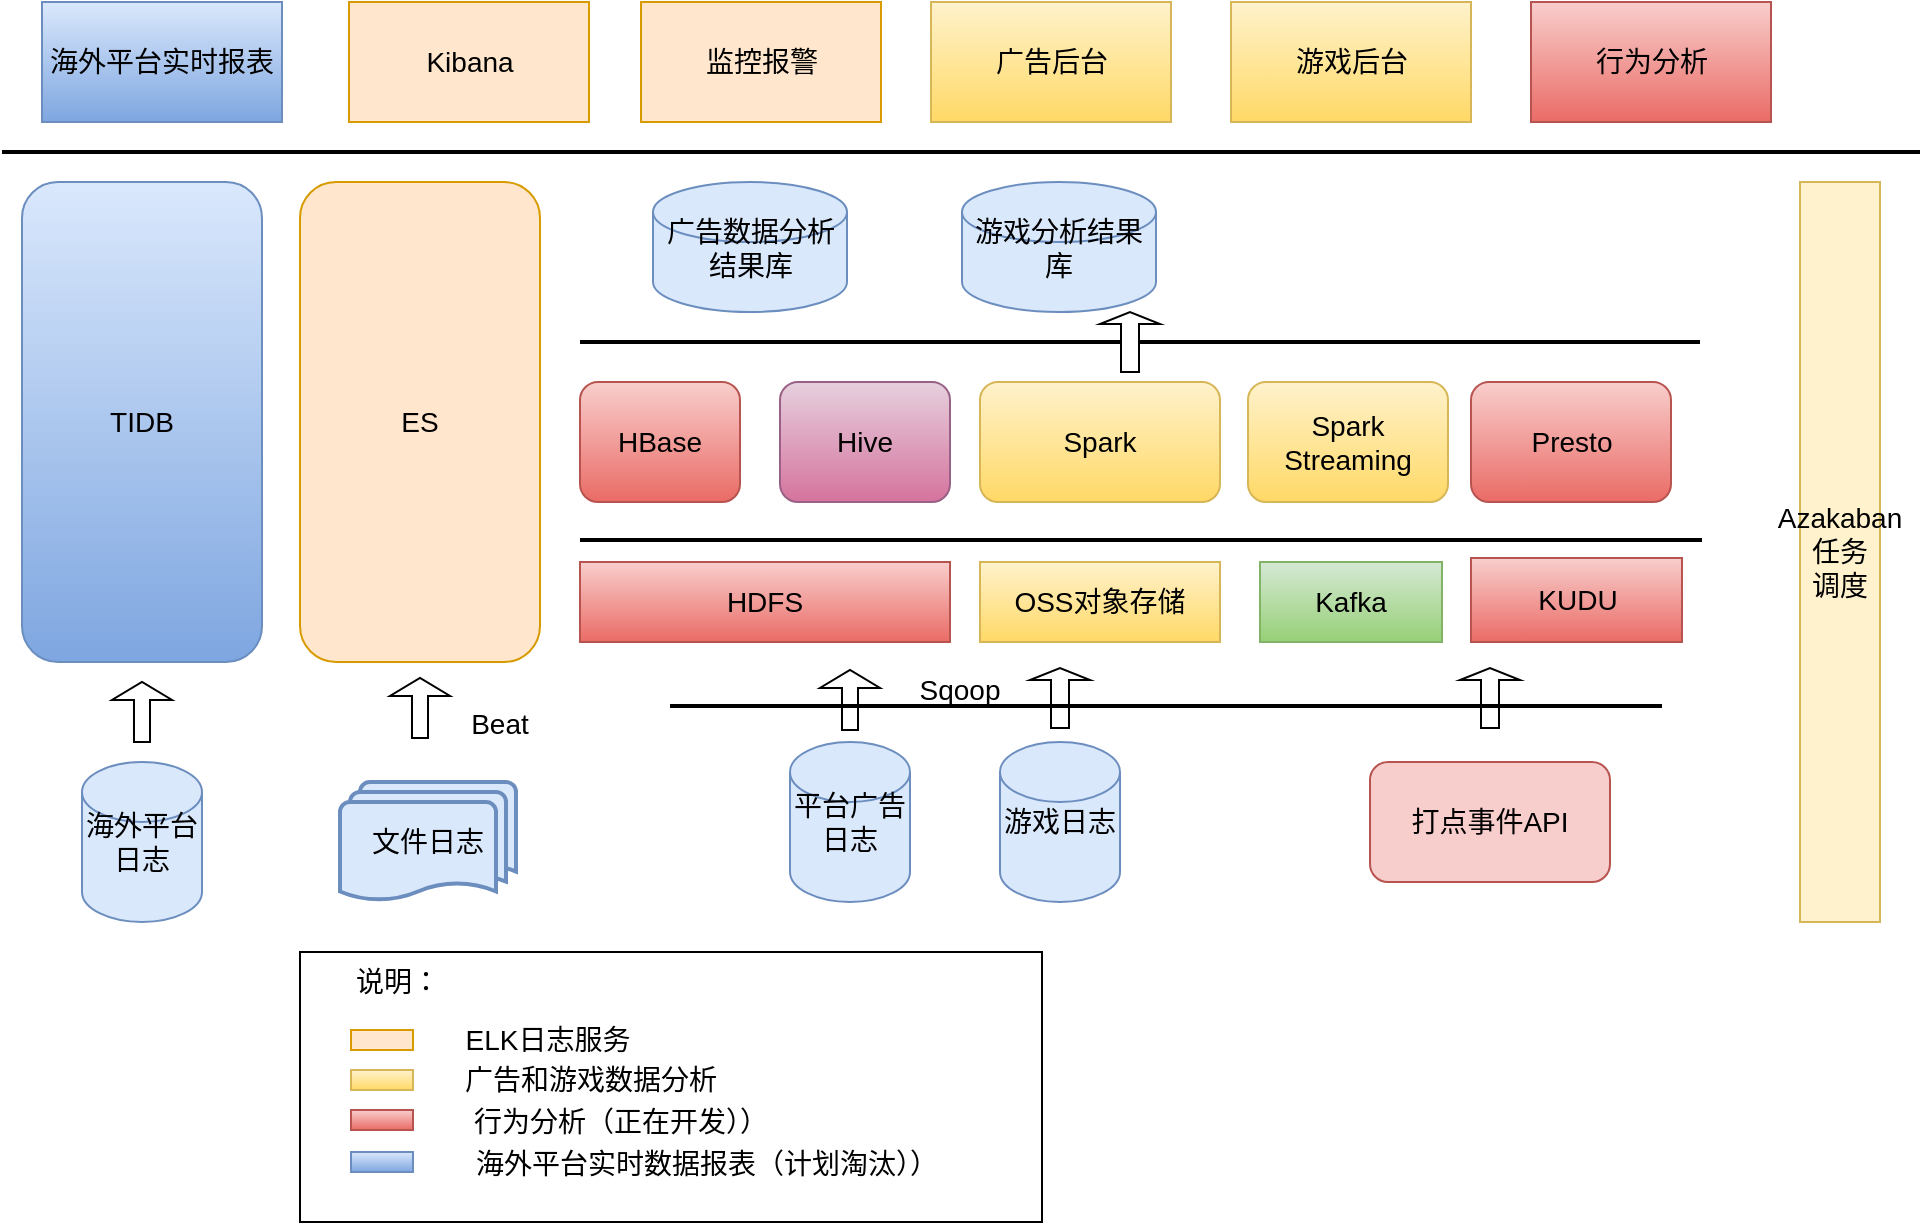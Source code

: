 <mxfile version="13.5.5" type="github">
  <diagram id="SUA77PbycbYVvd3b78xJ" name="第 1 页">
    <mxGraphModel dx="2249" dy="802" grid="1" gridSize="10" guides="1" tooltips="1" connect="1" arrows="1" fold="1" page="1" pageScale="1" pageWidth="827" pageHeight="1169" math="0" shadow="0">
      <root>
        <mxCell id="0" />
        <mxCell id="1" parent="0" />
        <mxCell id="_BwWZOYq04hog9lbWKIB-58" value="" style="rounded=0;whiteSpace=wrap;html=1;fontSize=14;" vertex="1" parent="1">
          <mxGeometry x="9" y="585" width="371" height="135" as="geometry" />
        </mxCell>
        <mxCell id="_BwWZOYq04hog9lbWKIB-2" value="HDFS" style="rounded=0;whiteSpace=wrap;html=1;fontSize=14;gradientColor=#ea6b66;fillColor=#f8cecc;strokeColor=#b85450;" vertex="1" parent="1">
          <mxGeometry x="149" y="390" width="185" height="40" as="geometry" />
        </mxCell>
        <mxCell id="_BwWZOYq04hog9lbWKIB-3" value="Hive" style="rounded=1;whiteSpace=wrap;html=1;fontSize=14;gradientColor=#d5739d;fillColor=#e6d0de;strokeColor=#996185;" vertex="1" parent="1">
          <mxGeometry x="249" y="300" width="85" height="60" as="geometry" />
        </mxCell>
        <mxCell id="_BwWZOYq04hog9lbWKIB-5" value="Kafka" style="rounded=0;whiteSpace=wrap;html=1;fontSize=14;fillColor=#d5e8d4;strokeColor=#82b366;gradientColor=#97d077;" vertex="1" parent="1">
          <mxGeometry x="489" y="390" width="91" height="40" as="geometry" />
        </mxCell>
        <mxCell id="_BwWZOYq04hog9lbWKIB-8" value="Spark Streaming" style="rounded=1;whiteSpace=wrap;html=1;fontSize=14;gradientColor=#ffd966;fillColor=#fff2cc;strokeColor=#d6b656;" vertex="1" parent="1">
          <mxGeometry x="483" y="300" width="100" height="60" as="geometry" />
        </mxCell>
        <mxCell id="_BwWZOYq04hog9lbWKIB-9" value="平台广告日志" style="shape=cylinder2;whiteSpace=wrap;html=1;boundedLbl=1;backgroundOutline=1;size=15;fontSize=14;fillColor=#dae8fc;strokeColor=#6c8ebf;" vertex="1" parent="1">
          <mxGeometry x="254" y="480" width="60" height="80" as="geometry" />
        </mxCell>
        <mxCell id="_BwWZOYq04hog9lbWKIB-10" value="游戏日志" style="shape=cylinder2;whiteSpace=wrap;html=1;boundedLbl=1;backgroundOutline=1;size=15;fontSize=14;fillColor=#dae8fc;strokeColor=#6c8ebf;" vertex="1" parent="1">
          <mxGeometry x="359" y="480" width="60" height="80" as="geometry" />
        </mxCell>
        <mxCell id="_BwWZOYq04hog9lbWKIB-12" value="" style="shape=singleArrow;direction=north;whiteSpace=wrap;html=1;arrowWidth=0.267;arrowSize=0.3;fontSize=14;" vertex="1" parent="1">
          <mxGeometry x="269" y="444" width="30" height="30" as="geometry" />
        </mxCell>
        <mxCell id="_BwWZOYq04hog9lbWKIB-13" value="" style="shape=singleArrow;direction=north;whiteSpace=wrap;html=1;fontSize=14;" vertex="1" parent="1">
          <mxGeometry x="374" y="443" width="30" height="30" as="geometry" />
        </mxCell>
        <mxCell id="_BwWZOYq04hog9lbWKIB-14" value="Sqoop" style="text;html=1;strokeColor=none;fillColor=none;align=center;verticalAlign=middle;whiteSpace=wrap;rounded=0;fontSize=14;" vertex="1" parent="1">
          <mxGeometry x="319" y="444" width="40" height="20" as="geometry" />
        </mxCell>
        <mxCell id="_BwWZOYq04hog9lbWKIB-16" value="" style="shape=singleArrow;direction=north;whiteSpace=wrap;html=1;fontSize=14;" vertex="1" parent="1">
          <mxGeometry x="589" y="443" width="30" height="30" as="geometry" />
        </mxCell>
        <mxCell id="_BwWZOYq04hog9lbWKIB-17" value="打点事件API" style="rounded=1;whiteSpace=wrap;html=1;fontSize=14;fillColor=#f8cecc;strokeColor=#b85450;" vertex="1" parent="1">
          <mxGeometry x="544" y="490" width="120" height="60" as="geometry" />
        </mxCell>
        <mxCell id="_BwWZOYq04hog9lbWKIB-23" value="Azakaban&lt;br style=&quot;font-size: 14px;&quot;&gt;任务&lt;br style=&quot;font-size: 14px;&quot;&gt;调度" style="rounded=0;whiteSpace=wrap;html=1;fontSize=14;fillColor=#fff2cc;strokeColor=#d6b656;" vertex="1" parent="1">
          <mxGeometry x="759" y="200" width="40" height="370" as="geometry" />
        </mxCell>
        <mxCell id="_BwWZOYq04hog9lbWKIB-24" value="OSS对象存储" style="rounded=0;whiteSpace=wrap;html=1;fontSize=14;" vertex="1" parent="1">
          <mxGeometry x="349" y="390" width="120" height="40" as="geometry" />
        </mxCell>
        <mxCell id="_BwWZOYq04hog9lbWKIB-30" value="" style="line;strokeWidth=2;html=1;fontSize=14;" vertex="1" parent="1">
          <mxGeometry x="149" y="275" width="560" height="10" as="geometry" />
        </mxCell>
        <mxCell id="_BwWZOYq04hog9lbWKIB-31" value="" style="shape=singleArrow;direction=north;whiteSpace=wrap;html=1;fontSize=14;" vertex="1" parent="1">
          <mxGeometry x="409" y="265" width="30" height="30" as="geometry" />
        </mxCell>
        <mxCell id="_BwWZOYq04hog9lbWKIB-32" value="" style="line;strokeWidth=2;html=1;fontSize=14;" vertex="1" parent="1">
          <mxGeometry x="194" y="457" width="496" height="10" as="geometry" />
        </mxCell>
        <mxCell id="_BwWZOYq04hog9lbWKIB-37" value="HBase" style="rounded=1;whiteSpace=wrap;html=1;fontSize=14;gradientColor=#ea6b66;fillColor=#f8cecc;strokeColor=#b85450;" vertex="1" parent="1">
          <mxGeometry x="149" y="300" width="80" height="60" as="geometry" />
        </mxCell>
        <mxCell id="_BwWZOYq04hog9lbWKIB-38" value="KUDU" style="rounded=0;whiteSpace=wrap;html=1;fontSize=14;gradientColor=#ea6b66;fillColor=#f8cecc;strokeColor=#b85450;" vertex="1" parent="1">
          <mxGeometry x="594.5" y="388" width="105.5" height="42" as="geometry" />
        </mxCell>
        <mxCell id="_BwWZOYq04hog9lbWKIB-39" value="Presto" style="rounded=1;whiteSpace=wrap;html=1;fontSize=14;fillColor=#f8cecc;strokeColor=#b85450;gradientColor=#ea6b66;" vertex="1" parent="1">
          <mxGeometry x="594.5" y="300" width="100" height="60" as="geometry" />
        </mxCell>
        <mxCell id="_BwWZOYq04hog9lbWKIB-42" value="广告数据分析结果库" style="shape=cylinder2;whiteSpace=wrap;html=1;boundedLbl=1;backgroundOutline=1;size=15;fontSize=14;fillColor=#dae8fc;strokeColor=#6c8ebf;" vertex="1" parent="1">
          <mxGeometry x="185.5" y="200" width="97" height="65" as="geometry" />
        </mxCell>
        <mxCell id="_BwWZOYq04hog9lbWKIB-43" value="" style="line;strokeWidth=2;html=1;fontSize=14;" vertex="1" parent="1">
          <mxGeometry x="-140" y="180" width="959" height="10" as="geometry" />
        </mxCell>
        <mxCell id="_BwWZOYq04hog9lbWKIB-44" value="广告后台" style="rounded=0;whiteSpace=wrap;html=1;fontSize=14;gradientColor=#ffd966;fillColor=#fff2cc;strokeColor=#d6b656;" vertex="1" parent="1">
          <mxGeometry x="324.5" y="110" width="120" height="60" as="geometry" />
        </mxCell>
        <mxCell id="_BwWZOYq04hog9lbWKIB-45" value="游戏后台" style="rounded=0;whiteSpace=wrap;html=1;fontSize=14;gradientColor=#ffd966;fillColor=#fff2cc;strokeColor=#d6b656;" vertex="1" parent="1">
          <mxGeometry x="474.5" y="110" width="120" height="60" as="geometry" />
        </mxCell>
        <mxCell id="_BwWZOYq04hog9lbWKIB-46" value="行为分析" style="rounded=0;whiteSpace=wrap;html=1;fontSize=14;gradientColor=#ea6b66;fillColor=#f8cecc;strokeColor=#b85450;" vertex="1" parent="1">
          <mxGeometry x="624.5" y="110" width="120" height="60" as="geometry" />
        </mxCell>
        <mxCell id="_BwWZOYq04hog9lbWKIB-47" value="ES" style="rounded=1;whiteSpace=wrap;html=1;fontSize=14;fillColor=#ffe6cc;strokeColor=#d79b00;" vertex="1" parent="1">
          <mxGeometry x="9" y="200" width="120" height="240" as="geometry" />
        </mxCell>
        <mxCell id="_BwWZOYq04hog9lbWKIB-49" value="文件日志" style="strokeWidth=2;html=1;shape=mxgraph.flowchart.multi-document;whiteSpace=wrap;fontSize=14;fillColor=#dae8fc;strokeColor=#6c8ebf;" vertex="1" parent="1">
          <mxGeometry x="29" y="500" width="88" height="60" as="geometry" />
        </mxCell>
        <mxCell id="_BwWZOYq04hog9lbWKIB-50" value="" style="shape=singleArrow;direction=north;whiteSpace=wrap;html=1;arrowWidth=0.267;arrowSize=0.3;fontSize=14;" vertex="1" parent="1">
          <mxGeometry x="54" y="448" width="30" height="30" as="geometry" />
        </mxCell>
        <mxCell id="_BwWZOYq04hog9lbWKIB-51" value="Beat" style="text;html=1;strokeColor=none;fillColor=none;align=center;verticalAlign=middle;whiteSpace=wrap;rounded=0;fontSize=14;" vertex="1" parent="1">
          <mxGeometry x="89" y="461" width="40" height="20" as="geometry" />
        </mxCell>
        <mxCell id="_BwWZOYq04hog9lbWKIB-52" value="Kibana" style="rounded=0;whiteSpace=wrap;html=1;fontSize=14;fillColor=#ffe6cc;strokeColor=#d79b00;" vertex="1" parent="1">
          <mxGeometry x="33.5" y="110" width="120" height="60" as="geometry" />
        </mxCell>
        <mxCell id="_BwWZOYq04hog9lbWKIB-53" value="监控报警" style="rounded=0;whiteSpace=wrap;html=1;fontSize=14;fillColor=#ffe6cc;strokeColor=#d79b00;" vertex="1" parent="1">
          <mxGeometry x="179.5" y="110" width="120" height="60" as="geometry" />
        </mxCell>
        <mxCell id="_BwWZOYq04hog9lbWKIB-54" value="OSS对象存储" style="rounded=0;whiteSpace=wrap;html=1;fontSize=14;gradientColor=#ffd966;fillColor=#fff2cc;strokeColor=#d6b656;" vertex="1" parent="1">
          <mxGeometry x="349" y="390" width="120" height="40" as="geometry" />
        </mxCell>
        <mxCell id="_BwWZOYq04hog9lbWKIB-55" value="Spark" style="rounded=1;whiteSpace=wrap;html=1;fontSize=14;gradientColor=#ffd966;fillColor=#fff2cc;strokeColor=#d6b656;" vertex="1" parent="1">
          <mxGeometry x="349" y="300" width="120" height="60" as="geometry" />
        </mxCell>
        <mxCell id="_BwWZOYq04hog9lbWKIB-56" value="" style="rounded=0;whiteSpace=wrap;html=1;fontSize=14;fillColor=#ffe6cc;strokeColor=#d79b00;" vertex="1" parent="1">
          <mxGeometry x="34.5" y="624" width="31" height="10" as="geometry" />
        </mxCell>
        <mxCell id="_BwWZOYq04hog9lbWKIB-57" value="ELK日志服务" style="text;html=1;strokeColor=none;fillColor=none;align=center;verticalAlign=middle;whiteSpace=wrap;rounded=0;fontSize=14;" vertex="1" parent="1">
          <mxGeometry x="79.5" y="619" width="106" height="20" as="geometry" />
        </mxCell>
        <mxCell id="_BwWZOYq04hog9lbWKIB-59" value="说明：" style="text;html=1;strokeColor=none;fillColor=none;align=center;verticalAlign=middle;whiteSpace=wrap;rounded=0;fontSize=14;" vertex="1" parent="1">
          <mxGeometry x="26" y="590" width="64" height="20" as="geometry" />
        </mxCell>
        <mxCell id="_BwWZOYq04hog9lbWKIB-60" value="" style="rounded=0;whiteSpace=wrap;html=1;fontSize=14;fillColor=#fff2cc;strokeColor=#d6b656;gradientColor=#ffd966;" vertex="1" parent="1">
          <mxGeometry x="34.5" y="644" width="31" height="10" as="geometry" />
        </mxCell>
        <mxCell id="_BwWZOYq04hog9lbWKIB-61" value="广告和游戏数据分析" style="text;html=1;strokeColor=none;fillColor=none;align=center;verticalAlign=middle;whiteSpace=wrap;rounded=0;fontSize=14;" vertex="1" parent="1">
          <mxGeometry x="83.5" y="639" width="140.5" height="20" as="geometry" />
        </mxCell>
        <mxCell id="_BwWZOYq04hog9lbWKIB-62" value="" style="rounded=0;whiteSpace=wrap;html=1;fontSize=14;fillColor=#f8cecc;strokeColor=#b85450;gradientColor=#ea6b66;" vertex="1" parent="1">
          <mxGeometry x="34.5" y="664" width="31" height="10" as="geometry" />
        </mxCell>
        <mxCell id="_BwWZOYq04hog9lbWKIB-63" value="行为分析（正在开发））" style="text;html=1;strokeColor=none;fillColor=none;align=center;verticalAlign=middle;whiteSpace=wrap;rounded=0;fontSize=14;" vertex="1" parent="1">
          <mxGeometry x="83.5" y="659" width="170.5" height="21" as="geometry" />
        </mxCell>
        <mxCell id="_BwWZOYq04hog9lbWKIB-64" value="" style="line;strokeWidth=2;html=1;rounded=0;fontSize=14;" vertex="1" parent="1">
          <mxGeometry x="149" y="374" width="561" height="10" as="geometry" />
        </mxCell>
        <mxCell id="_BwWZOYq04hog9lbWKIB-65" value="游戏分析结果库" style="shape=cylinder2;whiteSpace=wrap;html=1;boundedLbl=1;backgroundOutline=1;size=15;fontSize=14;fillColor=#dae8fc;strokeColor=#6c8ebf;" vertex="1" parent="1">
          <mxGeometry x="340" y="200" width="97" height="65" as="geometry" />
        </mxCell>
        <mxCell id="_BwWZOYq04hog9lbWKIB-66" value="TIDB" style="rounded=1;whiteSpace=wrap;html=1;fontSize=14;gradientColor=#7ea6e0;fillColor=#dae8fc;strokeColor=#6c8ebf;" vertex="1" parent="1">
          <mxGeometry x="-130" y="200" width="120" height="240" as="geometry" />
        </mxCell>
        <mxCell id="_BwWZOYq04hog9lbWKIB-67" value="海外平台日志" style="shape=cylinder2;whiteSpace=wrap;html=1;boundedLbl=1;backgroundOutline=1;size=15;rounded=1;fontSize=14;fillColor=#dae8fc;strokeColor=#6c8ebf;" vertex="1" parent="1">
          <mxGeometry x="-100" y="490" width="60" height="80" as="geometry" />
        </mxCell>
        <mxCell id="_BwWZOYq04hog9lbWKIB-68" value="" style="shape=singleArrow;direction=north;whiteSpace=wrap;html=1;arrowWidth=0.267;arrowSize=0.3;fontSize=14;" vertex="1" parent="1">
          <mxGeometry x="-85" y="450" width="30" height="30" as="geometry" />
        </mxCell>
        <mxCell id="_BwWZOYq04hog9lbWKIB-69" value="海外平台实时报表" style="rounded=0;whiteSpace=wrap;html=1;fontSize=14;gradientColor=#7ea6e0;fillColor=#dae8fc;strokeColor=#6c8ebf;" vertex="1" parent="1">
          <mxGeometry x="-120" y="110" width="120" height="60" as="geometry" />
        </mxCell>
        <mxCell id="_BwWZOYq04hog9lbWKIB-70" value="" style="rounded=0;whiteSpace=wrap;html=1;fontSize=14;fillColor=#dae8fc;strokeColor=#6c8ebf;gradientColor=#7ea6e0;" vertex="1" parent="1">
          <mxGeometry x="34.5" y="685" width="31" height="10" as="geometry" />
        </mxCell>
        <mxCell id="_BwWZOYq04hog9lbWKIB-71" value="海外平台实时数据报表（计划淘汰））" style="text;html=1;strokeColor=none;fillColor=none;align=center;verticalAlign=middle;whiteSpace=wrap;rounded=0;fontSize=14;" vertex="1" parent="1">
          <mxGeometry x="83.5" y="680" width="256.5" height="21" as="geometry" />
        </mxCell>
      </root>
    </mxGraphModel>
  </diagram>
</mxfile>
